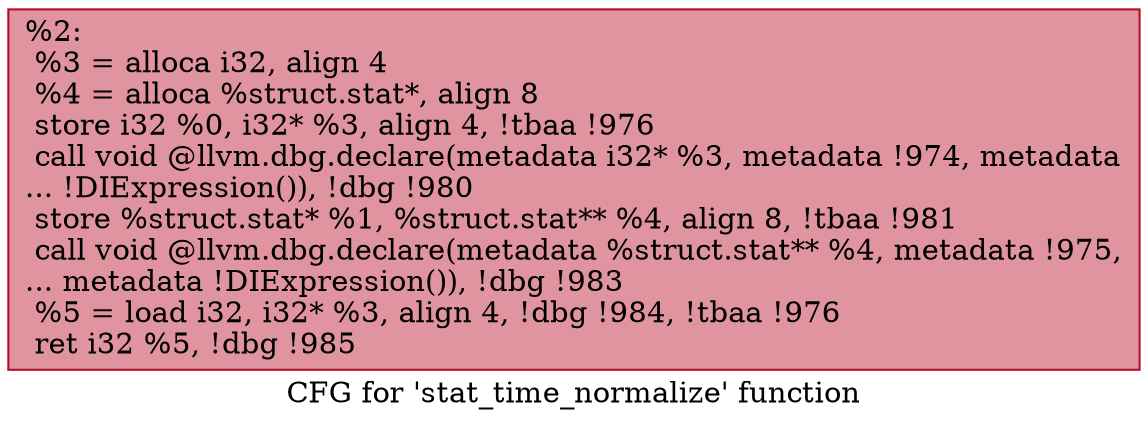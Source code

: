 digraph "CFG for 'stat_time_normalize' function" {
	label="CFG for 'stat_time_normalize' function";

	Node0x12bfc40 [shape=record,color="#b70d28ff", style=filled, fillcolor="#b70d2870",label="{%2:\l  %3 = alloca i32, align 4\l  %4 = alloca %struct.stat*, align 8\l  store i32 %0, i32* %3, align 4, !tbaa !976\l  call void @llvm.dbg.declare(metadata i32* %3, metadata !974, metadata\l... !DIExpression()), !dbg !980\l  store %struct.stat* %1, %struct.stat** %4, align 8, !tbaa !981\l  call void @llvm.dbg.declare(metadata %struct.stat** %4, metadata !975,\l... metadata !DIExpression()), !dbg !983\l  %5 = load i32, i32* %3, align 4, !dbg !984, !tbaa !976\l  ret i32 %5, !dbg !985\l}"];
}
